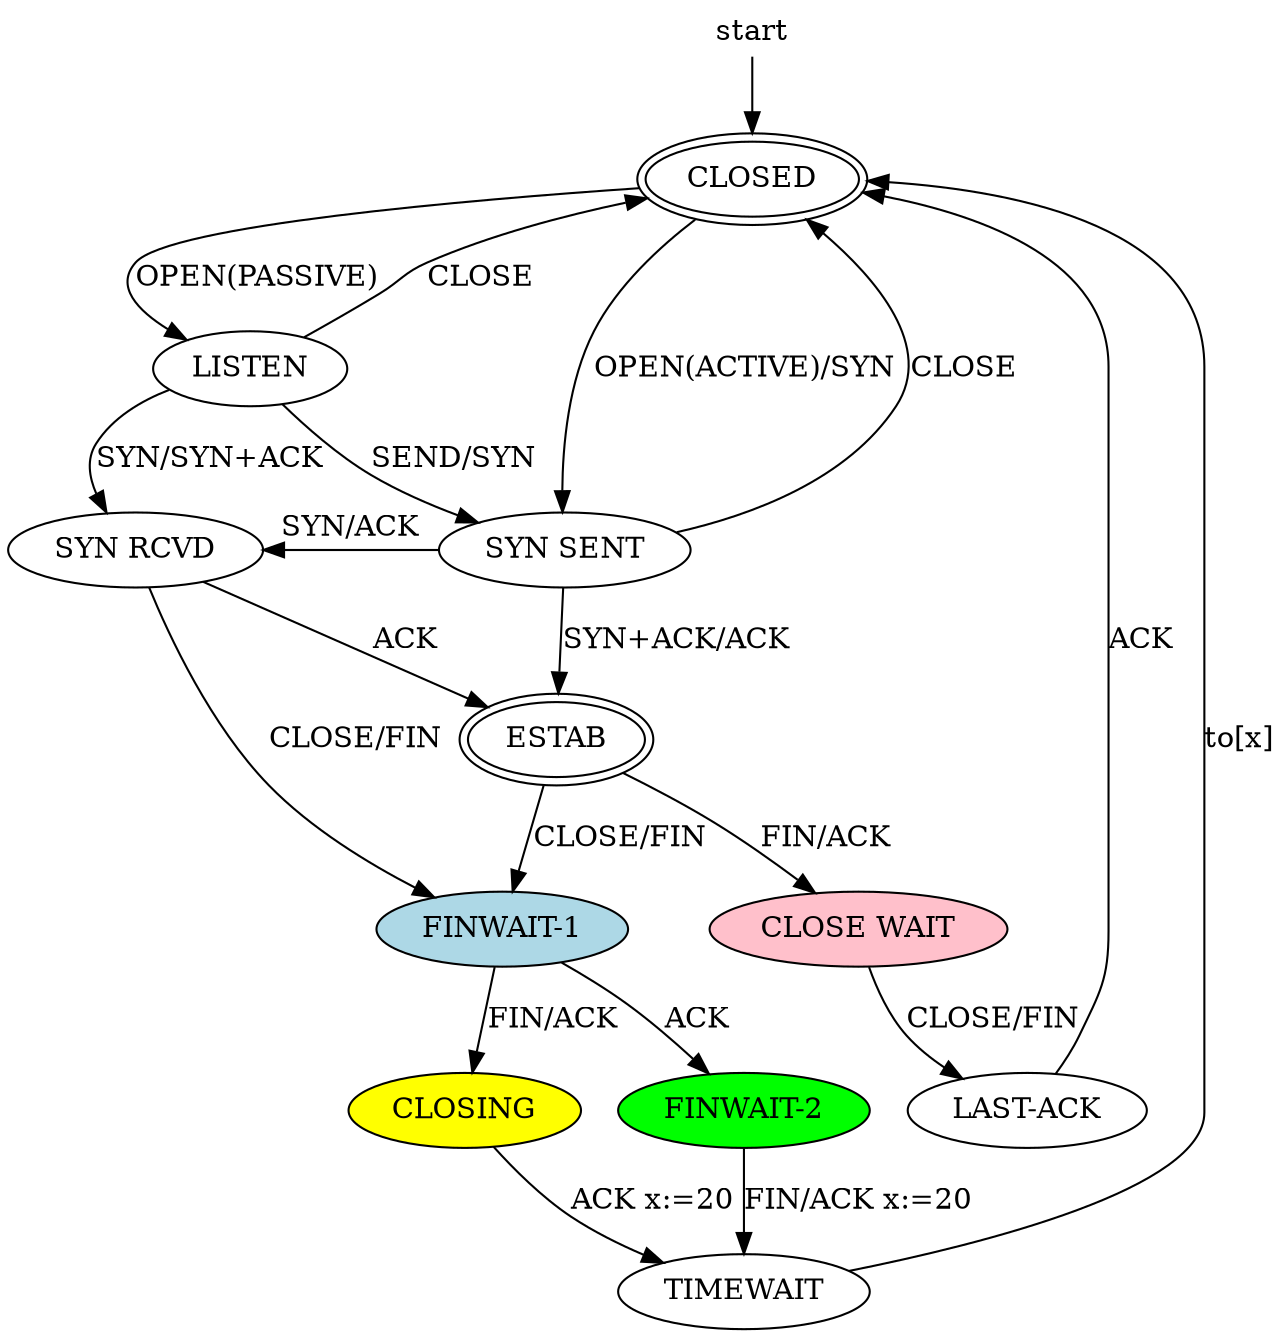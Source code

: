 digraph g {
	rankdir=TB;
	closed [label="CLOSED", peripheries=2];
	listen [label="LISTEN"];
	estab [label="ESTAB", peripheries=2];
	syn_rcvd [label="SYN RCVD"];
	syn_sent [label="SYN SENT"];
	finwait_1 [label="FINWAIT-1" fillcolor=lightblue style=filled];
	finwait_2 [label="FINWAIT-2" fillcolor=green style=filled];
	closing[label="CLOSING" fillcolor=yellow style=filled];
	close_wait[label="CLOSE WAIT" fillcolor=pink style=filled];
	last_ack[label="LAST-ACK"];
	time_wait[label="TIMEWAIT"];
	closed -> listen [label="OPEN(PASSIVE)"];
	closed -> syn_sent [label="OPEN(ACTIVE)/SYN"];
	listen -> closed [label="CLOSE"];
	listen -> syn_rcvd [label="SYN/SYN+ACK"];
	listen -> syn_sent [label="SEND/SYN"];
	syn_sent -> closed [label="CLOSE"];
	syn_sent -> syn_rcvd [label="SYN/ACK" constraint=false];
	syn_sent -> estab [label="SYN+ACK/ACK"];
	syn_rcvd -> estab [label="ACK"];
	syn_rcvd -> finwait_1[label="CLOSE/FIN"];
	estab -> finwait_1[label="CLOSE/FIN"];
	estab -> close_wait[label="FIN/ACK"];
	close_wait -> last_ack[label="CLOSE/FIN"];
	finwait_1 -> closing [label="FIN/ACK"];
	finwait_1 -> finwait_2 [label="ACK"];
	finwait_2 -> time_wait [label="FIN/ACK x:=20"];
	closing -> time_wait [label="ACK x:=20"];
	last_ack -> closed [label="ACK"];
	time_wait -> closed [label="to[x]"];

__start0 [label="start" shape="none" width="0" height="0"];
__start0 -> closed;
	{rank=same; syn_rcvd; syn_sent;}
	{rank=same; finwait_2; closing; last_ack;}
}
